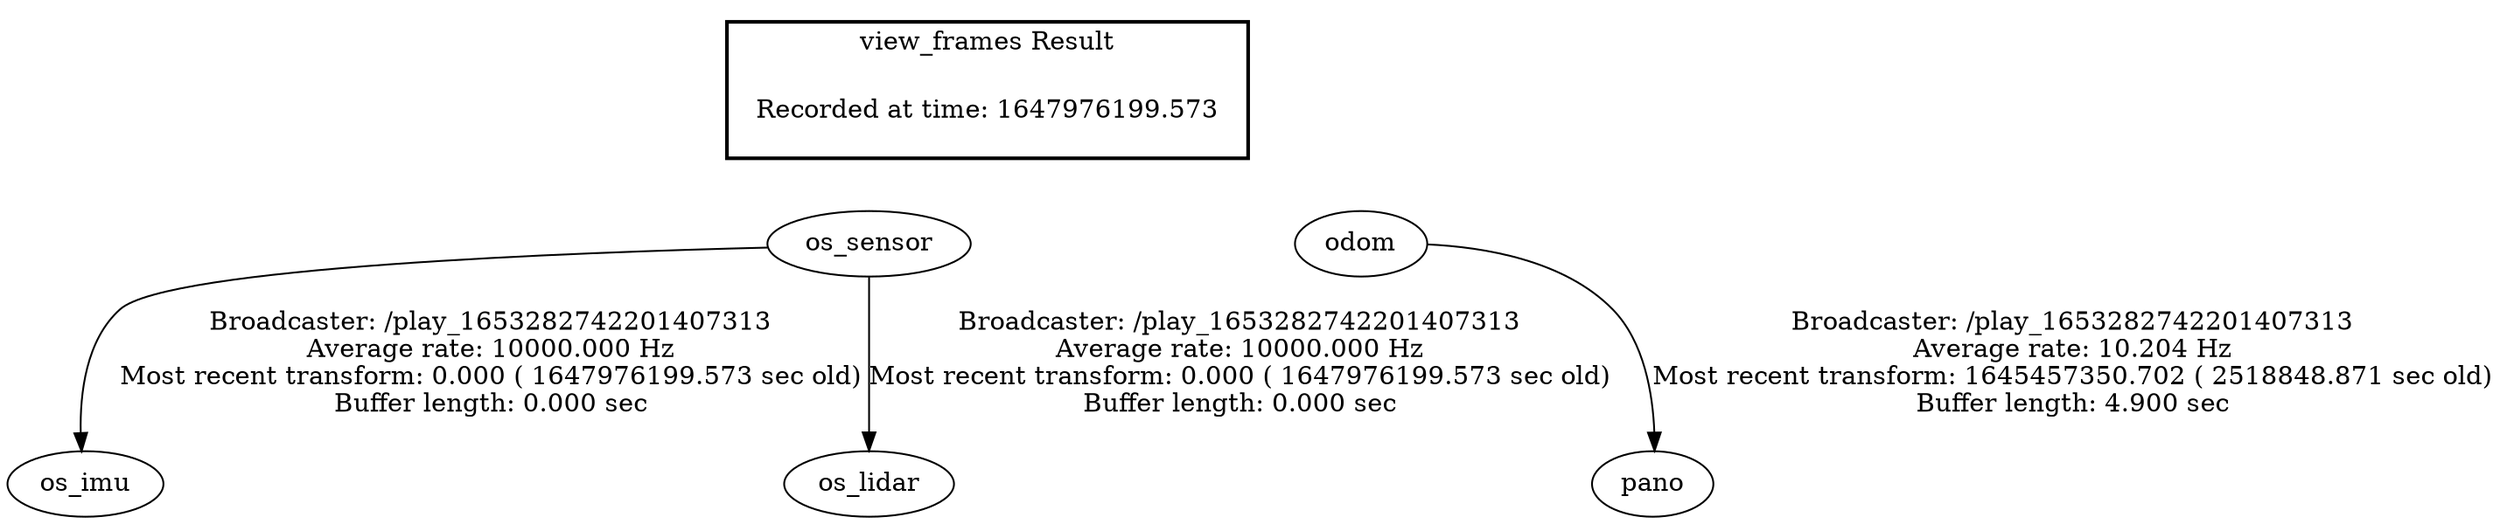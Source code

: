 digraph G {
"os_sensor" -> "os_imu"[label="Broadcaster: /play_1653282742201407313\nAverage rate: 10000.000 Hz\nMost recent transform: 0.000 ( 1647976199.573 sec old)\nBuffer length: 0.000 sec\n"];
"os_sensor" -> "os_lidar"[label="Broadcaster: /play_1653282742201407313\nAverage rate: 10000.000 Hz\nMost recent transform: 0.000 ( 1647976199.573 sec old)\nBuffer length: 0.000 sec\n"];
"odom" -> "pano"[label="Broadcaster: /play_1653282742201407313\nAverage rate: 10.204 Hz\nMost recent transform: 1645457350.702 ( 2518848.871 sec old)\nBuffer length: 4.900 sec\n"];
edge [style=invis];
 subgraph cluster_legend { style=bold; color=black; label ="view_frames Result";
"Recorded at time: 1647976199.573"[ shape=plaintext ] ;
 }->"os_sensor";
edge [style=invis];
 subgraph cluster_legend { style=bold; color=black; label ="view_frames Result";
"Recorded at time: 1647976199.573"[ shape=plaintext ] ;
 }->"odom";
}